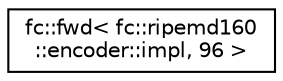 digraph "Graphical Class Hierarchy"
{
  edge [fontname="Helvetica",fontsize="10",labelfontname="Helvetica",labelfontsize="10"];
  node [fontname="Helvetica",fontsize="10",shape=record];
  rankdir="LR";
  Node0 [label="fc::fwd\< fc::ripemd160\l::encoder::impl, 96 \>",height=0.2,width=0.4,color="black", fillcolor="white", style="filled",URL="$classfc_1_1fwd.html"];
}
